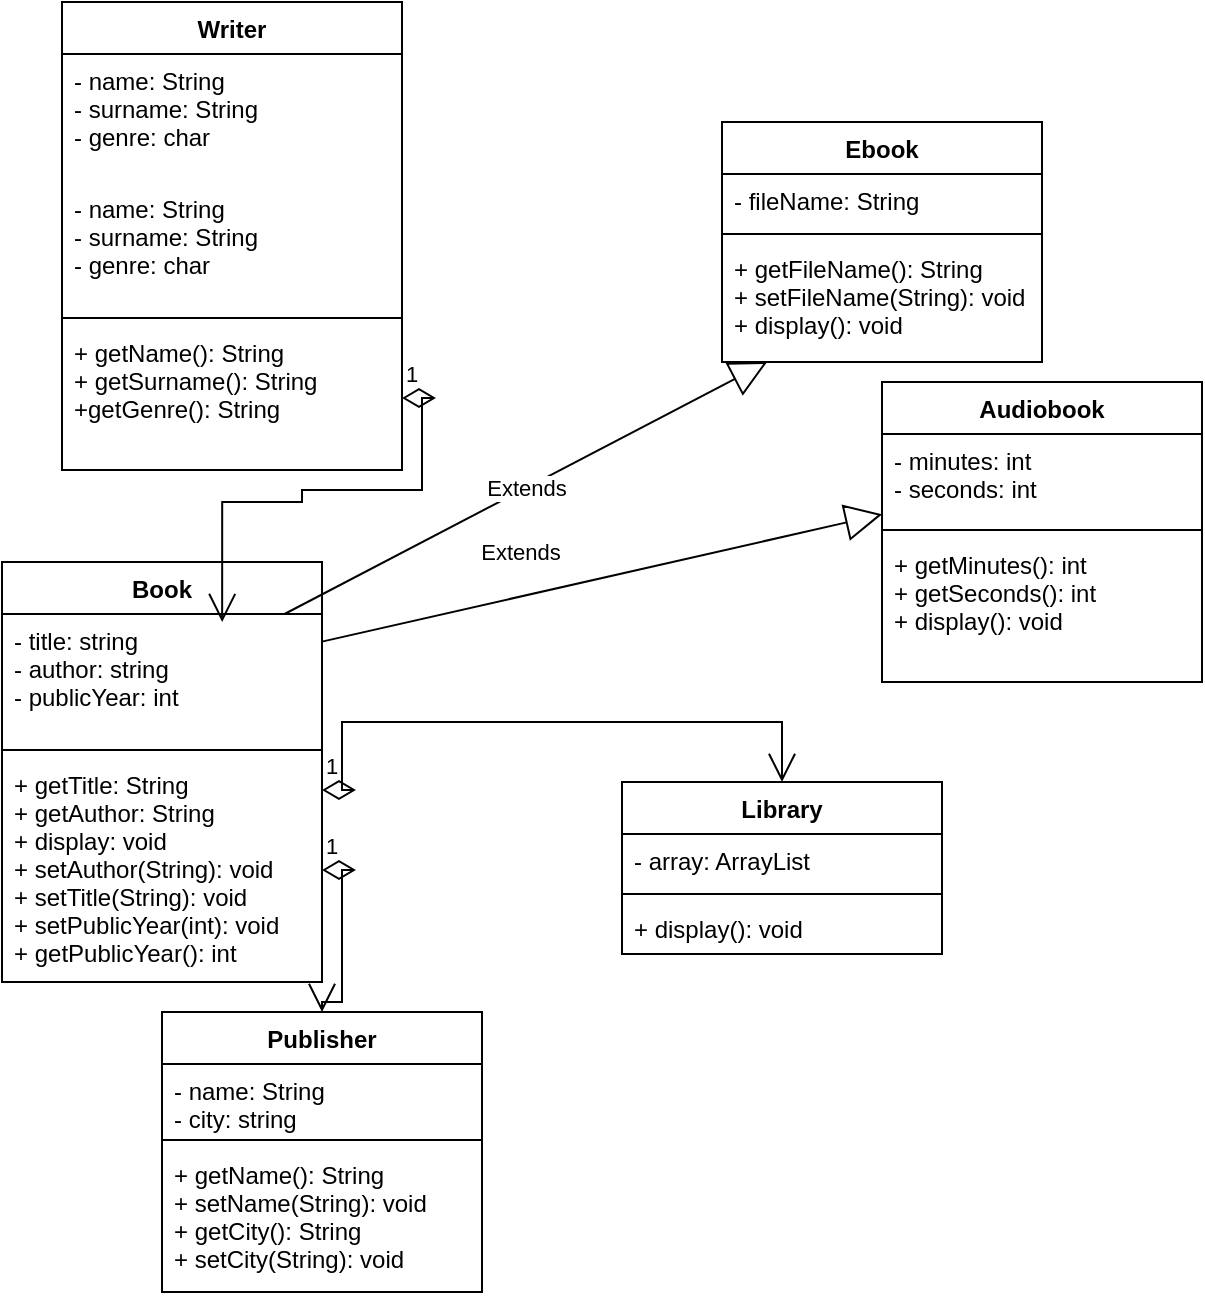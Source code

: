 <mxfile version="15.8.6" type="github">
  <diagram id="9431W6_rbRQqsWutohD9" name="Page-1">
    <mxGraphModel dx="1038" dy="547" grid="1" gridSize="10" guides="1" tooltips="1" connect="1" arrows="1" fold="1" page="1" pageScale="1" pageWidth="827" pageHeight="1169" math="0" shadow="0">
      <root>
        <mxCell id="0" />
        <mxCell id="1" parent="0" />
        <mxCell id="6HTOz-0XGSYC2h4V6Drs-1" value="Book" style="swimlane;fontStyle=1;align=center;verticalAlign=top;childLayout=stackLayout;horizontal=1;startSize=26;horizontalStack=0;resizeParent=1;resizeParentMax=0;resizeLast=0;collapsible=1;marginBottom=0;" parent="1" vertex="1">
          <mxGeometry x="10" y="290" width="160" height="210" as="geometry" />
        </mxCell>
        <mxCell id="6HTOz-0XGSYC2h4V6Drs-2" value="- title: string&#xa;- author: string&#xa;- publicYear: int" style="text;strokeColor=none;fillColor=none;align=left;verticalAlign=top;spacingLeft=4;spacingRight=4;overflow=hidden;rotatable=0;points=[[0,0.5],[1,0.5]];portConstraint=eastwest;" parent="6HTOz-0XGSYC2h4V6Drs-1" vertex="1">
          <mxGeometry y="26" width="160" height="64" as="geometry" />
        </mxCell>
        <mxCell id="6HTOz-0XGSYC2h4V6Drs-3" value="" style="line;strokeWidth=1;fillColor=none;align=left;verticalAlign=middle;spacingTop=-1;spacingLeft=3;spacingRight=3;rotatable=0;labelPosition=right;points=[];portConstraint=eastwest;" parent="6HTOz-0XGSYC2h4V6Drs-1" vertex="1">
          <mxGeometry y="90" width="160" height="8" as="geometry" />
        </mxCell>
        <mxCell id="6HTOz-0XGSYC2h4V6Drs-4" value="+ getTitle: String&#xa;+ getAuthor: String&#xa;+ display: void&#xa;+ setAuthor(String): void&#xa;+ setTitle(String): void&#xa;+ setPublicYear(int): void&#xa;+ getPublicYear(): int" style="text;strokeColor=none;fillColor=none;align=left;verticalAlign=top;spacingLeft=4;spacingRight=4;overflow=hidden;rotatable=0;points=[[0,0.5],[1,0.5]];portConstraint=eastwest;" parent="6HTOz-0XGSYC2h4V6Drs-1" vertex="1">
          <mxGeometry y="98" width="160" height="112" as="geometry" />
        </mxCell>
        <mxCell id="NjBC2rhpSi3jp5ZHrPi5-1" value="Ebook" style="swimlane;fontStyle=1;align=center;verticalAlign=top;childLayout=stackLayout;horizontal=1;startSize=26;horizontalStack=0;resizeParent=1;resizeParentMax=0;resizeLast=0;collapsible=1;marginBottom=0;" vertex="1" parent="1">
          <mxGeometry x="370" y="70" width="160" height="120" as="geometry" />
        </mxCell>
        <mxCell id="NjBC2rhpSi3jp5ZHrPi5-2" value="- fileName: String" style="text;strokeColor=none;fillColor=none;align=left;verticalAlign=top;spacingLeft=4;spacingRight=4;overflow=hidden;rotatable=0;points=[[0,0.5],[1,0.5]];portConstraint=eastwest;" vertex="1" parent="NjBC2rhpSi3jp5ZHrPi5-1">
          <mxGeometry y="26" width="160" height="26" as="geometry" />
        </mxCell>
        <mxCell id="NjBC2rhpSi3jp5ZHrPi5-3" value="" style="line;strokeWidth=1;fillColor=none;align=left;verticalAlign=middle;spacingTop=-1;spacingLeft=3;spacingRight=3;rotatable=0;labelPosition=right;points=[];portConstraint=eastwest;" vertex="1" parent="NjBC2rhpSi3jp5ZHrPi5-1">
          <mxGeometry y="52" width="160" height="8" as="geometry" />
        </mxCell>
        <mxCell id="NjBC2rhpSi3jp5ZHrPi5-4" value="+ getFileName(): String&#xa;+ setFileName(String): void&#xa;+ display(): void" style="text;strokeColor=none;fillColor=none;align=left;verticalAlign=top;spacingLeft=4;spacingRight=4;overflow=hidden;rotatable=0;points=[[0,0.5],[1,0.5]];portConstraint=eastwest;" vertex="1" parent="NjBC2rhpSi3jp5ZHrPi5-1">
          <mxGeometry y="60" width="160" height="60" as="geometry" />
        </mxCell>
        <mxCell id="NjBC2rhpSi3jp5ZHrPi5-5" value="Audiobook&#xa;" style="swimlane;fontStyle=1;align=center;verticalAlign=top;childLayout=stackLayout;horizontal=1;startSize=26;horizontalStack=0;resizeParent=1;resizeParentMax=0;resizeLast=0;collapsible=1;marginBottom=0;" vertex="1" parent="1">
          <mxGeometry x="450" y="200" width="160" height="150" as="geometry" />
        </mxCell>
        <mxCell id="NjBC2rhpSi3jp5ZHrPi5-6" value="- minutes: int&#xa;- seconds: int" style="text;strokeColor=none;fillColor=none;align=left;verticalAlign=top;spacingLeft=4;spacingRight=4;overflow=hidden;rotatable=0;points=[[0,0.5],[1,0.5]];portConstraint=eastwest;" vertex="1" parent="NjBC2rhpSi3jp5ZHrPi5-5">
          <mxGeometry y="26" width="160" height="44" as="geometry" />
        </mxCell>
        <mxCell id="NjBC2rhpSi3jp5ZHrPi5-7" value="" style="line;strokeWidth=1;fillColor=none;align=left;verticalAlign=middle;spacingTop=-1;spacingLeft=3;spacingRight=3;rotatable=0;labelPosition=right;points=[];portConstraint=eastwest;" vertex="1" parent="NjBC2rhpSi3jp5ZHrPi5-5">
          <mxGeometry y="70" width="160" height="8" as="geometry" />
        </mxCell>
        <mxCell id="NjBC2rhpSi3jp5ZHrPi5-8" value="+ getMinutes(): int&#xa;+ getSeconds(): int&#xa;+ display(): void" style="text;strokeColor=none;fillColor=none;align=left;verticalAlign=top;spacingLeft=4;spacingRight=4;overflow=hidden;rotatable=0;points=[[0,0.5],[1,0.5]];portConstraint=eastwest;" vertex="1" parent="NjBC2rhpSi3jp5ZHrPi5-5">
          <mxGeometry y="78" width="160" height="72" as="geometry" />
        </mxCell>
        <mxCell id="NjBC2rhpSi3jp5ZHrPi5-11" value="Publisher" style="swimlane;fontStyle=1;align=center;verticalAlign=top;childLayout=stackLayout;horizontal=1;startSize=26;horizontalStack=0;resizeParent=1;resizeParentMax=0;resizeLast=0;collapsible=1;marginBottom=0;" vertex="1" parent="1">
          <mxGeometry x="90" y="515" width="160" height="140" as="geometry" />
        </mxCell>
        <mxCell id="NjBC2rhpSi3jp5ZHrPi5-12" value="- name: String&#xa;- city: string" style="text;strokeColor=none;fillColor=none;align=left;verticalAlign=top;spacingLeft=4;spacingRight=4;overflow=hidden;rotatable=0;points=[[0,0.5],[1,0.5]];portConstraint=eastwest;" vertex="1" parent="NjBC2rhpSi3jp5ZHrPi5-11">
          <mxGeometry y="26" width="160" height="34" as="geometry" />
        </mxCell>
        <mxCell id="NjBC2rhpSi3jp5ZHrPi5-13" value="" style="line;strokeWidth=1;fillColor=none;align=left;verticalAlign=middle;spacingTop=-1;spacingLeft=3;spacingRight=3;rotatable=0;labelPosition=right;points=[];portConstraint=eastwest;" vertex="1" parent="NjBC2rhpSi3jp5ZHrPi5-11">
          <mxGeometry y="60" width="160" height="8" as="geometry" />
        </mxCell>
        <mxCell id="NjBC2rhpSi3jp5ZHrPi5-14" value="+ getName(): String&#xa;+ setName(String): void&#xa;+ getCity(): String&#xa;+ setCity(String): void" style="text;strokeColor=none;fillColor=none;align=left;verticalAlign=top;spacingLeft=4;spacingRight=4;overflow=hidden;rotatable=0;points=[[0,0.5],[1,0.5]];portConstraint=eastwest;" vertex="1" parent="NjBC2rhpSi3jp5ZHrPi5-11">
          <mxGeometry y="68" width="160" height="72" as="geometry" />
        </mxCell>
        <mxCell id="NjBC2rhpSi3jp5ZHrPi5-9" value="Extends" style="endArrow=block;endSize=16;endFill=0;html=1;rounded=0;" edge="1" parent="1" source="6HTOz-0XGSYC2h4V6Drs-2" target="NjBC2rhpSi3jp5ZHrPi5-6">
          <mxGeometry x="-0.254" y="22" width="160" relative="1" as="geometry">
            <mxPoint x="240" y="226" as="sourcePoint" />
            <mxPoint x="400" y="226" as="targetPoint" />
            <mxPoint as="offset" />
          </mxGeometry>
        </mxCell>
        <mxCell id="NjBC2rhpSi3jp5ZHrPi5-17" value="1" style="endArrow=open;html=1;endSize=12;startArrow=diamondThin;startSize=14;startFill=0;edgeStyle=orthogonalEdgeStyle;align=left;verticalAlign=bottom;rounded=0;entryX=0.5;entryY=0;entryDx=0;entryDy=0;" edge="1" parent="1" source="6HTOz-0XGSYC2h4V6Drs-4" target="NjBC2rhpSi3jp5ZHrPi5-11">
          <mxGeometry x="-1" y="3" relative="1" as="geometry">
            <mxPoint x="100" y="300" as="sourcePoint" />
            <mxPoint x="260" y="300" as="targetPoint" />
          </mxGeometry>
        </mxCell>
        <mxCell id="NjBC2rhpSi3jp5ZHrPi5-18" value="Library" style="swimlane;fontStyle=1;align=center;verticalAlign=top;childLayout=stackLayout;horizontal=1;startSize=26;horizontalStack=0;resizeParent=1;resizeParentMax=0;resizeLast=0;collapsible=1;marginBottom=0;" vertex="1" parent="1">
          <mxGeometry x="320" y="400" width="160" height="86" as="geometry" />
        </mxCell>
        <mxCell id="NjBC2rhpSi3jp5ZHrPi5-19" value="- array: ArrayList" style="text;strokeColor=none;fillColor=none;align=left;verticalAlign=top;spacingLeft=4;spacingRight=4;overflow=hidden;rotatable=0;points=[[0,0.5],[1,0.5]];portConstraint=eastwest;" vertex="1" parent="NjBC2rhpSi3jp5ZHrPi5-18">
          <mxGeometry y="26" width="160" height="26" as="geometry" />
        </mxCell>
        <mxCell id="NjBC2rhpSi3jp5ZHrPi5-20" value="" style="line;strokeWidth=1;fillColor=none;align=left;verticalAlign=middle;spacingTop=-1;spacingLeft=3;spacingRight=3;rotatable=0;labelPosition=right;points=[];portConstraint=eastwest;" vertex="1" parent="NjBC2rhpSi3jp5ZHrPi5-18">
          <mxGeometry y="52" width="160" height="8" as="geometry" />
        </mxCell>
        <mxCell id="NjBC2rhpSi3jp5ZHrPi5-21" value="+ display(): void" style="text;strokeColor=none;fillColor=none;align=left;verticalAlign=top;spacingLeft=4;spacingRight=4;overflow=hidden;rotatable=0;points=[[0,0.5],[1,0.5]];portConstraint=eastwest;" vertex="1" parent="NjBC2rhpSi3jp5ZHrPi5-18">
          <mxGeometry y="60" width="160" height="26" as="geometry" />
        </mxCell>
        <mxCell id="NjBC2rhpSi3jp5ZHrPi5-22" value="1" style="endArrow=open;html=1;endSize=12;startArrow=diamondThin;startSize=14;startFill=0;edgeStyle=orthogonalEdgeStyle;align=left;verticalAlign=bottom;rounded=0;" edge="1" parent="1" source="6HTOz-0XGSYC2h4V6Drs-4" target="NjBC2rhpSi3jp5ZHrPi5-18">
          <mxGeometry x="-1" y="3" relative="1" as="geometry">
            <mxPoint x="330" y="480" as="sourcePoint" />
            <mxPoint x="490" y="480" as="targetPoint" />
            <Array as="points">
              <mxPoint x="180" y="404" />
              <mxPoint x="180" y="370" />
              <mxPoint x="400" y="370" />
            </Array>
          </mxGeometry>
        </mxCell>
        <mxCell id="NjBC2rhpSi3jp5ZHrPi5-10" value="Extends" style="endArrow=block;endSize=16;endFill=0;html=1;rounded=0;" edge="1" parent="1" source="6HTOz-0XGSYC2h4V6Drs-2" target="NjBC2rhpSi3jp5ZHrPi5-4">
          <mxGeometry width="160" relative="1" as="geometry">
            <mxPoint x="210" y="140" as="sourcePoint" />
            <mxPoint x="370" y="140" as="targetPoint" />
          </mxGeometry>
        </mxCell>
        <mxCell id="NjBC2rhpSi3jp5ZHrPi5-25" value="Writer" style="swimlane;fontStyle=1;align=center;verticalAlign=top;childLayout=stackLayout;horizontal=1;startSize=26;horizontalStack=0;resizeParent=1;resizeParentMax=0;resizeLast=0;collapsible=1;marginBottom=0;" vertex="1" parent="1">
          <mxGeometry x="40" y="10" width="170" height="234" as="geometry" />
        </mxCell>
        <mxCell id="NjBC2rhpSi3jp5ZHrPi5-32" value="- name: String&#xa;- surname: String&#xa;- genre: char" style="text;strokeColor=none;fillColor=none;align=left;verticalAlign=top;spacingLeft=4;spacingRight=4;overflow=hidden;rotatable=0;points=[[0,0.5],[1,0.5]];portConstraint=eastwest;" vertex="1" parent="NjBC2rhpSi3jp5ZHrPi5-25">
          <mxGeometry y="26" width="170" height="64" as="geometry" />
        </mxCell>
        <mxCell id="NjBC2rhpSi3jp5ZHrPi5-26" value="- name: String&#xa;- surname: String&#xa;- genre: char" style="text;strokeColor=none;fillColor=none;align=left;verticalAlign=top;spacingLeft=4;spacingRight=4;overflow=hidden;rotatable=0;points=[[0,0.5],[1,0.5]];portConstraint=eastwest;" vertex="1" parent="NjBC2rhpSi3jp5ZHrPi5-25">
          <mxGeometry y="90" width="170" height="64" as="geometry" />
        </mxCell>
        <mxCell id="NjBC2rhpSi3jp5ZHrPi5-27" value="" style="line;strokeWidth=1;fillColor=none;align=left;verticalAlign=middle;spacingTop=-1;spacingLeft=3;spacingRight=3;rotatable=0;labelPosition=right;points=[];portConstraint=eastwest;" vertex="1" parent="NjBC2rhpSi3jp5ZHrPi5-25">
          <mxGeometry y="154" width="170" height="8" as="geometry" />
        </mxCell>
        <mxCell id="NjBC2rhpSi3jp5ZHrPi5-28" value="+ getName(): String&#xa;+ getSurname(): String&#xa;+getGenre(): String" style="text;strokeColor=none;fillColor=none;align=left;verticalAlign=top;spacingLeft=4;spacingRight=4;overflow=hidden;rotatable=0;points=[[0,0.5],[1,0.5]];portConstraint=eastwest;" vertex="1" parent="NjBC2rhpSi3jp5ZHrPi5-25">
          <mxGeometry y="162" width="170" height="72" as="geometry" />
        </mxCell>
        <mxCell id="NjBC2rhpSi3jp5ZHrPi5-34" value="1" style="endArrow=open;html=1;endSize=12;startArrow=diamondThin;startSize=14;startFill=0;edgeStyle=orthogonalEdgeStyle;align=left;verticalAlign=bottom;rounded=0;entryX=0.688;entryY=0.063;entryDx=0;entryDy=0;entryPerimeter=0;" edge="1" parent="1" source="NjBC2rhpSi3jp5ZHrPi5-28" target="6HTOz-0XGSYC2h4V6Drs-2">
          <mxGeometry x="-1" y="3" relative="1" as="geometry">
            <mxPoint x="10" y="260" as="sourcePoint" />
            <mxPoint x="170" y="260" as="targetPoint" />
            <Array as="points">
              <mxPoint x="220" y="208" />
              <mxPoint x="220" y="254" />
              <mxPoint x="160" y="254" />
              <mxPoint x="160" y="260" />
              <mxPoint x="120" y="260" />
            </Array>
          </mxGeometry>
        </mxCell>
      </root>
    </mxGraphModel>
  </diagram>
</mxfile>
